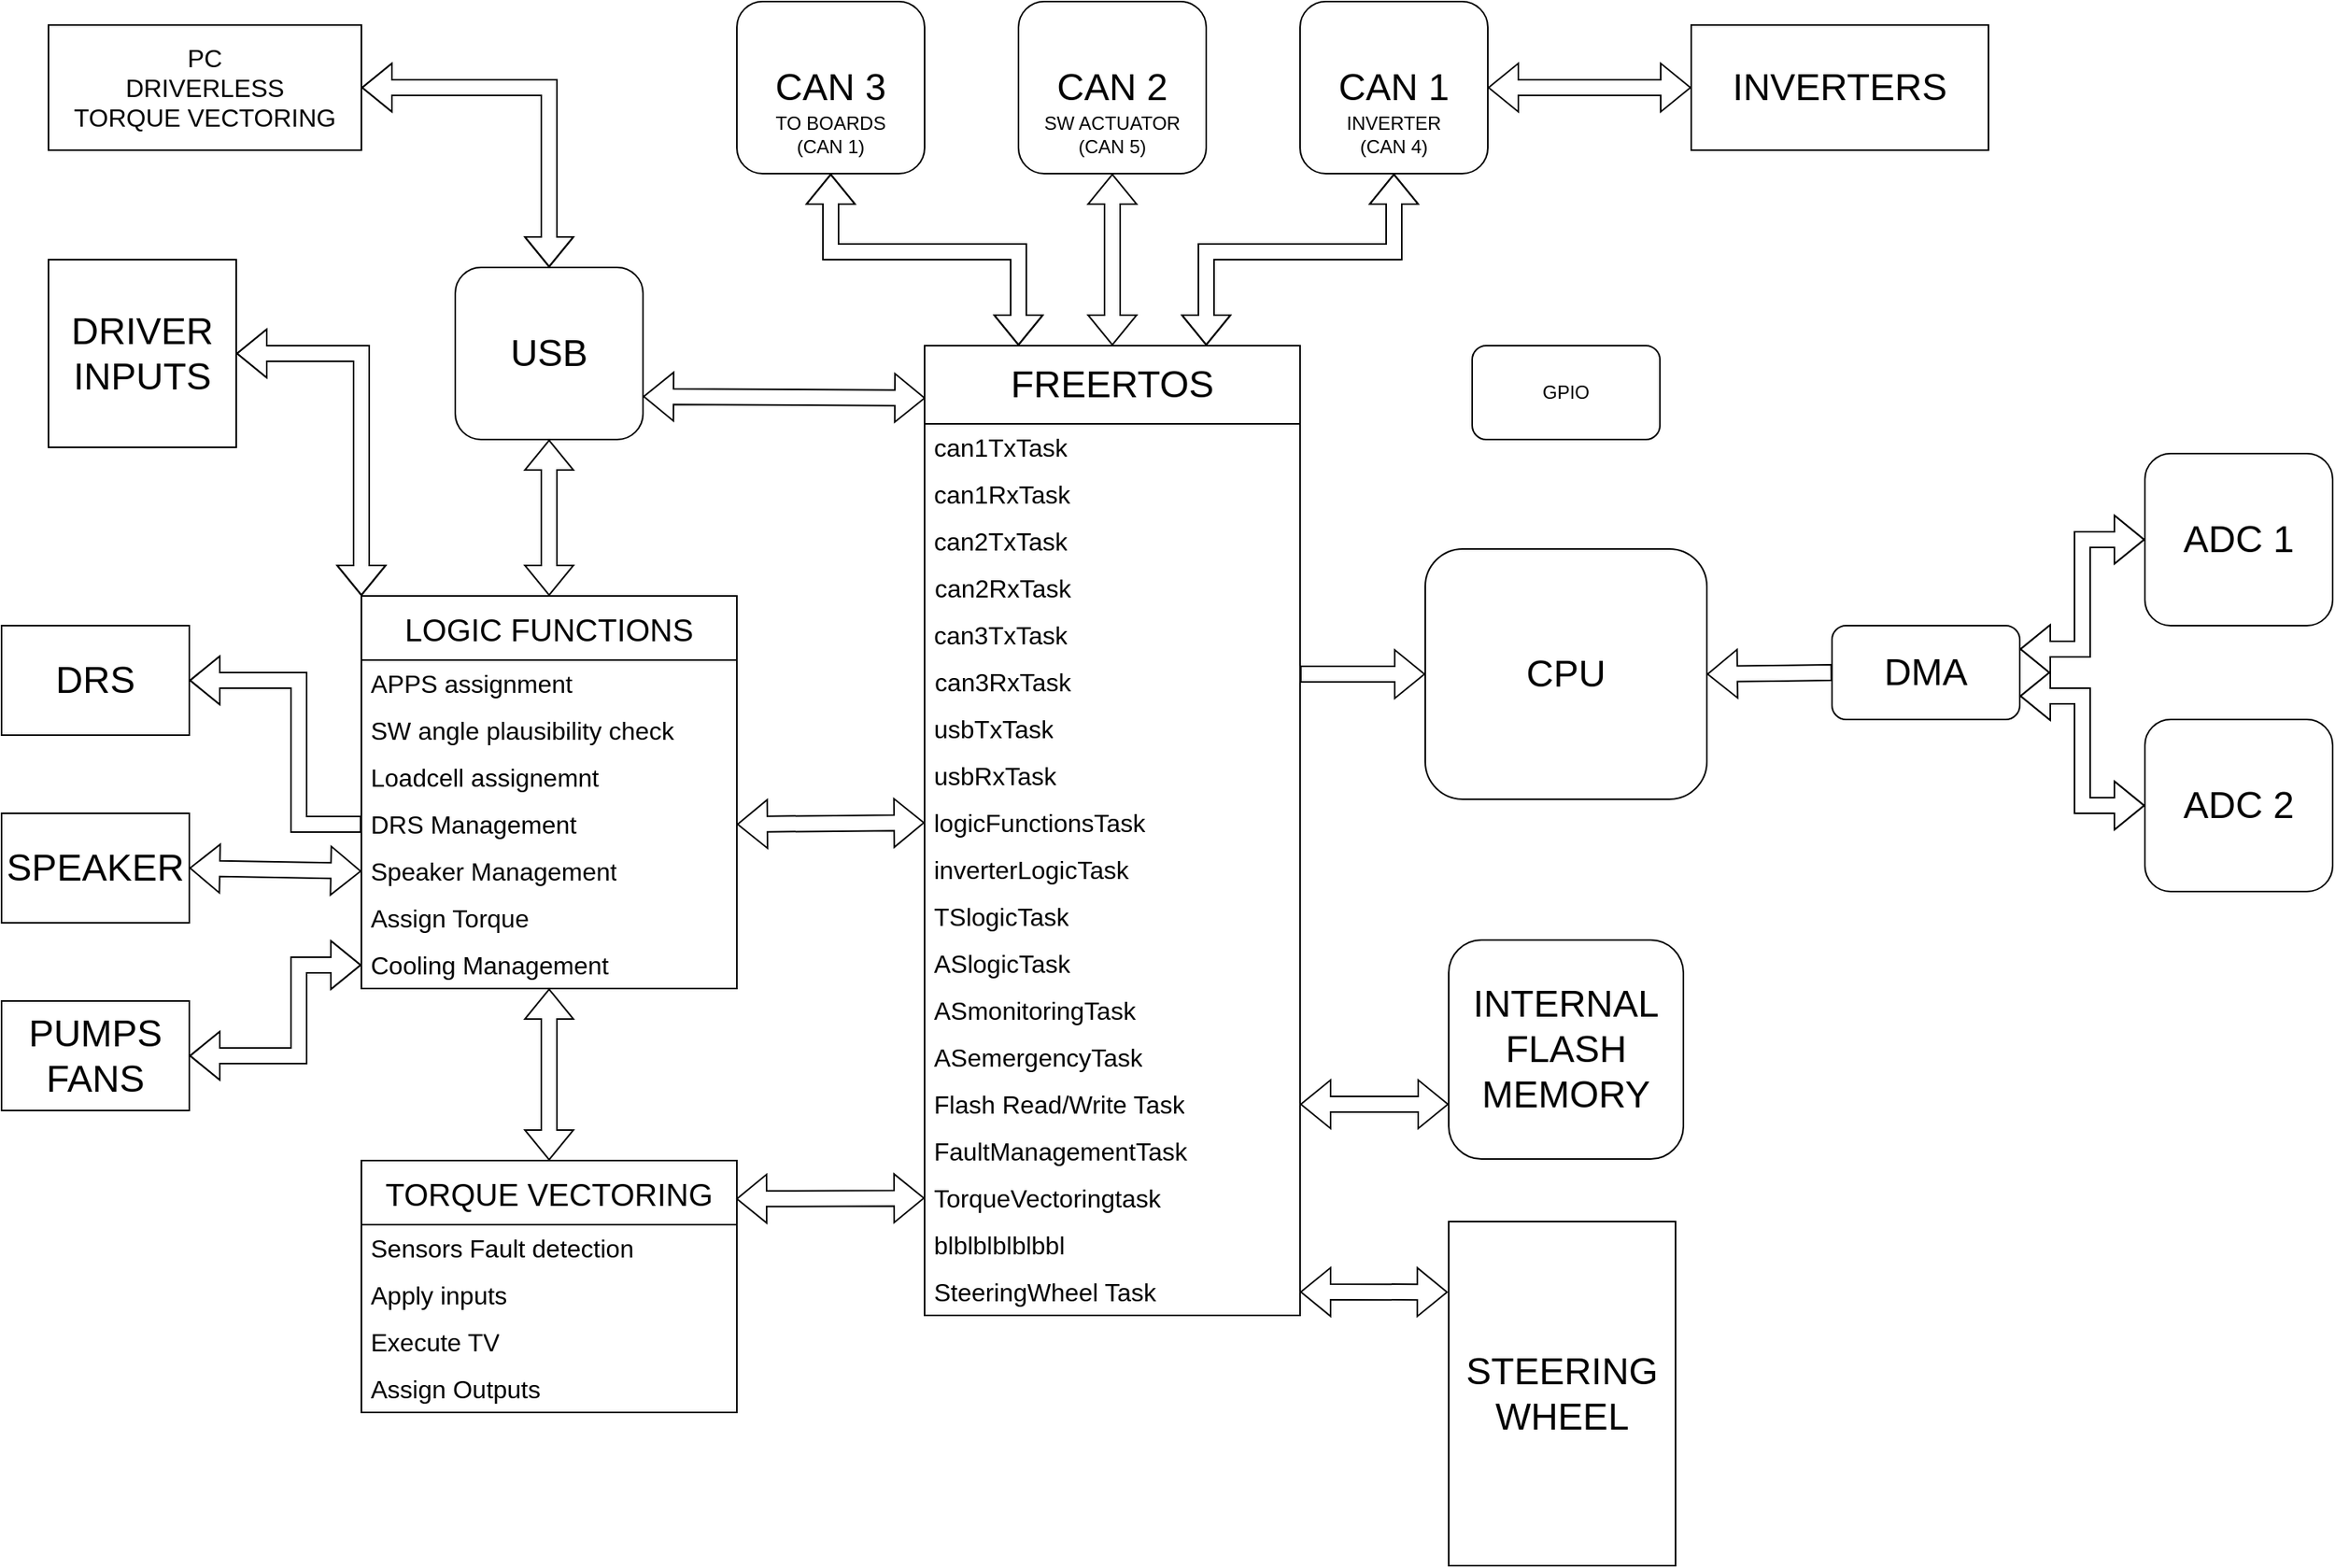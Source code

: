 <mxfile version="21.5.2" type="github">
  <diagram name="Pagina-1" id="WuG5oDFA0w9qseAFticR">
    <mxGraphModel dx="1521" dy="838" grid="1" gridSize="10" guides="1" tooltips="1" connect="1" arrows="1" fold="1" page="1" pageScale="1" pageWidth="827" pageHeight="1169" math="0" shadow="0">
      <root>
        <mxCell id="0" />
        <mxCell id="1" parent="0" />
        <mxCell id="_rqKJHLwqv8T1QupsVQK-1" value="&lt;font style=&quot;font-size: 24px;&quot;&gt;CPU&lt;/font&gt;" style="rounded=1;whiteSpace=wrap;html=1;" parent="1" vertex="1">
          <mxGeometry x="1000" y="450" width="180" height="160" as="geometry" />
        </mxCell>
        <mxCell id="_rqKJHLwqv8T1QupsVQK-3" value="" style="shape=flexArrow;endArrow=classic;html=1;rounded=0;entryX=0;entryY=0.5;entryDx=0;entryDy=0;exitX=1;exitY=0.333;exitDx=0;exitDy=0;exitPerimeter=0;" parent="1" target="_rqKJHLwqv8T1QupsVQK-1" edge="1" source="_rqKJHLwqv8T1QupsVQK-37">
          <mxGeometry width="50" height="50" relative="1" as="geometry">
            <mxPoint x="920" y="529.0" as="sourcePoint" />
            <mxPoint x="840" y="540" as="targetPoint" />
          </mxGeometry>
        </mxCell>
        <mxCell id="_rqKJHLwqv8T1QupsVQK-4" value="&lt;font style=&quot;font-size: 24px;&quot;&gt;DMA&lt;/font&gt;" style="rounded=1;whiteSpace=wrap;html=1;" parent="1" vertex="1">
          <mxGeometry x="1260" y="499" width="120" height="60" as="geometry" />
        </mxCell>
        <mxCell id="_rqKJHLwqv8T1QupsVQK-5" value="&lt;font style=&quot;font-size: 24px;&quot;&gt;ADC 1&lt;br&gt;&lt;/font&gt;" style="rounded=1;whiteSpace=wrap;html=1;" parent="1" vertex="1">
          <mxGeometry x="1460" y="389" width="120" height="110" as="geometry" />
        </mxCell>
        <mxCell id="_rqKJHLwqv8T1QupsVQK-6" value="&lt;font style=&quot;font-size: 24px;&quot;&gt;ADC 2&lt;br&gt;&lt;/font&gt;" style="rounded=1;whiteSpace=wrap;html=1;" parent="1" vertex="1">
          <mxGeometry x="1460" y="559" width="120" height="110" as="geometry" />
        </mxCell>
        <mxCell id="_rqKJHLwqv8T1QupsVQK-7" value="" style="shape=flexArrow;endArrow=classic;startArrow=classic;html=1;rounded=0;entryX=0;entryY=0.5;entryDx=0;entryDy=0;exitX=1;exitY=0.25;exitDx=0;exitDy=0;" parent="1" source="_rqKJHLwqv8T1QupsVQK-4" target="_rqKJHLwqv8T1QupsVQK-5" edge="1">
          <mxGeometry width="100" height="100" relative="1" as="geometry">
            <mxPoint x="760" y="600" as="sourcePoint" />
            <mxPoint x="860" y="500" as="targetPoint" />
            <Array as="points">
              <mxPoint x="1420" y="514" />
              <mxPoint x="1420" y="444" />
            </Array>
          </mxGeometry>
        </mxCell>
        <mxCell id="_rqKJHLwqv8T1QupsVQK-8" value="" style="shape=flexArrow;endArrow=classic;startArrow=classic;html=1;rounded=0;entryX=0;entryY=0.5;entryDx=0;entryDy=0;exitX=1;exitY=0.75;exitDx=0;exitDy=0;" parent="1" source="_rqKJHLwqv8T1QupsVQK-4" target="_rqKJHLwqv8T1QupsVQK-6" edge="1">
          <mxGeometry width="100" height="100" relative="1" as="geometry">
            <mxPoint x="940" y="610" as="sourcePoint" />
            <mxPoint x="1040" y="510" as="targetPoint" />
            <Array as="points">
              <mxPoint x="1420" y="544" />
              <mxPoint x="1420" y="614" />
            </Array>
          </mxGeometry>
        </mxCell>
        <mxCell id="_rqKJHLwqv8T1QupsVQK-9" value="" style="shape=flexArrow;endArrow=classic;html=1;rounded=0;exitX=0;exitY=0.5;exitDx=0;exitDy=0;entryX=1;entryY=0.5;entryDx=0;entryDy=0;" parent="1" source="_rqKJHLwqv8T1QupsVQK-4" target="_rqKJHLwqv8T1QupsVQK-1" edge="1">
          <mxGeometry width="50" height="50" relative="1" as="geometry">
            <mxPoint x="960" y="580" as="sourcePoint" />
            <mxPoint x="1010" y="530" as="targetPoint" />
          </mxGeometry>
        </mxCell>
        <mxCell id="_rqKJHLwqv8T1QupsVQK-16" value="&lt;font style=&quot;font-size: 24px;&quot;&gt;FREERTOS&lt;/font&gt;" style="swimlane;fontStyle=0;childLayout=stackLayout;horizontal=1;startSize=50;horizontalStack=0;resizeParent=1;resizeParentMax=0;resizeLast=0;collapsible=1;marginBottom=0;whiteSpace=wrap;html=1;" parent="1" vertex="1">
          <mxGeometry x="680" y="320" width="240" height="620" as="geometry" />
        </mxCell>
        <mxCell id="_rqKJHLwqv8T1QupsVQK-17" value="&lt;font style=&quot;font-size: 16px;&quot;&gt;can1TxTask&lt;/font&gt;" style="text;strokeColor=none;fillColor=none;align=left;verticalAlign=middle;spacingLeft=4;spacingRight=4;overflow=hidden;points=[[0,0.5],[1,0.5]];portConstraint=eastwest;rotatable=0;whiteSpace=wrap;html=1;" parent="_rqKJHLwqv8T1QupsVQK-16" vertex="1">
          <mxGeometry y="50" width="240" height="30" as="geometry" />
        </mxCell>
        <mxCell id="_rqKJHLwqv8T1QupsVQK-18" value="can1RxTask" style="text;strokeColor=none;fillColor=none;align=left;verticalAlign=middle;spacingLeft=4;spacingRight=4;overflow=hidden;points=[[0,0.5],[1,0.5]];portConstraint=eastwest;rotatable=0;whiteSpace=wrap;html=1;fontSize=16;" parent="_rqKJHLwqv8T1QupsVQK-16" vertex="1">
          <mxGeometry y="80" width="240" height="30" as="geometry" />
        </mxCell>
        <mxCell id="_rqKJHLwqv8T1QupsVQK-19" value="can2TxTask" style="text;strokeColor=none;fillColor=none;align=left;verticalAlign=middle;spacingLeft=4;spacingRight=4;overflow=hidden;points=[[0,0.5],[1,0.5]];portConstraint=eastwest;rotatable=0;whiteSpace=wrap;html=1;fontSize=16;" parent="_rqKJHLwqv8T1QupsVQK-16" vertex="1">
          <mxGeometry y="110" width="240" height="30" as="geometry" />
        </mxCell>
        <mxCell id="_rqKJHLwqv8T1QupsVQK-33" value="&amp;nbsp;can2RxTask" style="text;html=1;strokeColor=none;fillColor=none;align=left;verticalAlign=middle;whiteSpace=wrap;rounded=0;fontSize=16;" parent="_rqKJHLwqv8T1QupsVQK-16" vertex="1">
          <mxGeometry y="140" width="240" height="30" as="geometry" />
        </mxCell>
        <mxCell id="_rqKJHLwqv8T1QupsVQK-34" value="can3TxTask" style="text;strokeColor=none;fillColor=none;align=left;verticalAlign=middle;spacingLeft=4;spacingRight=4;overflow=hidden;points=[[0,0.5],[1,0.5]];portConstraint=eastwest;rotatable=0;whiteSpace=wrap;html=1;fontSize=16;" parent="_rqKJHLwqv8T1QupsVQK-16" vertex="1">
          <mxGeometry y="170" width="240" height="30" as="geometry" />
        </mxCell>
        <mxCell id="_rqKJHLwqv8T1QupsVQK-37" value="&amp;nbsp;can3RxTask" style="text;html=1;strokeColor=none;fillColor=none;align=left;verticalAlign=middle;whiteSpace=wrap;rounded=0;fontSize=16;" parent="_rqKJHLwqv8T1QupsVQK-16" vertex="1">
          <mxGeometry y="200" width="240" height="30" as="geometry" />
        </mxCell>
        <mxCell id="_rqKJHLwqv8T1QupsVQK-36" value="usbTxTask" style="text;strokeColor=none;fillColor=none;align=left;verticalAlign=middle;spacingLeft=4;spacingRight=4;overflow=hidden;points=[[0,0.5],[1,0.5]];portConstraint=eastwest;rotatable=0;whiteSpace=wrap;html=1;fontSize=16;" parent="_rqKJHLwqv8T1QupsVQK-16" vertex="1">
          <mxGeometry y="230" width="240" height="30" as="geometry" />
        </mxCell>
        <mxCell id="_rqKJHLwqv8T1QupsVQK-35" value="usbRxTask" style="text;strokeColor=none;fillColor=none;align=left;verticalAlign=middle;spacingLeft=4;spacingRight=4;overflow=hidden;points=[[0,0.5],[1,0.5]];portConstraint=eastwest;rotatable=0;whiteSpace=wrap;html=1;fontSize=16;" parent="_rqKJHLwqv8T1QupsVQK-16" vertex="1">
          <mxGeometry y="260" width="240" height="30" as="geometry" />
        </mxCell>
        <mxCell id="oFaafeK9Fkvh5hGFZBYo-10" value="logicFunctionsTask" style="text;strokeColor=none;fillColor=none;align=left;verticalAlign=middle;spacingLeft=4;spacingRight=4;overflow=hidden;points=[[0,0.5],[1,0.5]];portConstraint=eastwest;rotatable=0;whiteSpace=wrap;html=1;fontSize=16;" parent="_rqKJHLwqv8T1QupsVQK-16" vertex="1">
          <mxGeometry y="290" width="240" height="30" as="geometry" />
        </mxCell>
        <mxCell id="oFaafeK9Fkvh5hGFZBYo-13" value="inverterLogicTask" style="text;strokeColor=none;fillColor=none;align=left;verticalAlign=middle;spacingLeft=4;spacingRight=4;overflow=hidden;points=[[0,0.5],[1,0.5]];portConstraint=eastwest;rotatable=0;whiteSpace=wrap;html=1;fontSize=16;" parent="_rqKJHLwqv8T1QupsVQK-16" vertex="1">
          <mxGeometry y="320" width="240" height="30" as="geometry" />
        </mxCell>
        <mxCell id="oFaafeK9Fkvh5hGFZBYo-14" value="TSlogicTask" style="text;strokeColor=none;fillColor=none;align=left;verticalAlign=middle;spacingLeft=4;spacingRight=4;overflow=hidden;points=[[0,0.5],[1,0.5]];portConstraint=eastwest;rotatable=0;whiteSpace=wrap;html=1;fontSize=16;" parent="_rqKJHLwqv8T1QupsVQK-16" vertex="1">
          <mxGeometry y="350" width="240" height="30" as="geometry" />
        </mxCell>
        <mxCell id="oFaafeK9Fkvh5hGFZBYo-15" value="ASlogicTask" style="text;strokeColor=none;fillColor=none;align=left;verticalAlign=middle;spacingLeft=4;spacingRight=4;overflow=hidden;points=[[0,0.5],[1,0.5]];portConstraint=eastwest;rotatable=0;whiteSpace=wrap;html=1;fontSize=16;" parent="_rqKJHLwqv8T1QupsVQK-16" vertex="1">
          <mxGeometry y="380" width="240" height="30" as="geometry" />
        </mxCell>
        <mxCell id="oFaafeK9Fkvh5hGFZBYo-12" value="ASmonitoringTask" style="text;strokeColor=none;fillColor=none;align=left;verticalAlign=middle;spacingLeft=4;spacingRight=4;overflow=hidden;points=[[0,0.5],[1,0.5]];portConstraint=eastwest;rotatable=0;whiteSpace=wrap;html=1;fontSize=16;" parent="_rqKJHLwqv8T1QupsVQK-16" vertex="1">
          <mxGeometry y="410" width="240" height="30" as="geometry" />
        </mxCell>
        <mxCell id="oFaafeK9Fkvh5hGFZBYo-11" value="ASemergencyTask" style="text;strokeColor=none;fillColor=none;align=left;verticalAlign=middle;spacingLeft=4;spacingRight=4;overflow=hidden;points=[[0,0.5],[1,0.5]];portConstraint=eastwest;rotatable=0;whiteSpace=wrap;html=1;fontSize=16;" parent="_rqKJHLwqv8T1QupsVQK-16" vertex="1">
          <mxGeometry y="440" width="240" height="30" as="geometry" />
        </mxCell>
        <mxCell id="EoEqWRgF7IAnjMuIgXeO-9" value="Flash Read/Write Task" style="text;strokeColor=none;fillColor=none;align=left;verticalAlign=middle;spacingLeft=4;spacingRight=4;overflow=hidden;points=[[0,0.5],[1,0.5]];portConstraint=eastwest;rotatable=0;whiteSpace=wrap;html=1;fontSize=16;" vertex="1" parent="_rqKJHLwqv8T1QupsVQK-16">
          <mxGeometry y="470" width="240" height="30" as="geometry" />
        </mxCell>
        <mxCell id="oFaafeK9Fkvh5hGFZBYo-16" value="FaultManagementTask" style="text;strokeColor=none;fillColor=none;align=left;verticalAlign=middle;spacingLeft=4;spacingRight=4;overflow=hidden;points=[[0,0.5],[1,0.5]];portConstraint=eastwest;rotatable=0;whiteSpace=wrap;html=1;fontSize=16;" parent="_rqKJHLwqv8T1QupsVQK-16" vertex="1">
          <mxGeometry y="500" width="240" height="30" as="geometry" />
        </mxCell>
        <mxCell id="oFaafeK9Fkvh5hGFZBYo-17" value="TorqueVectoringtask" style="text;strokeColor=none;fillColor=none;align=left;verticalAlign=middle;spacingLeft=4;spacingRight=4;overflow=hidden;points=[[0,0.5],[1,0.5]];portConstraint=eastwest;rotatable=0;whiteSpace=wrap;html=1;fontSize=16;" parent="_rqKJHLwqv8T1QupsVQK-16" vertex="1">
          <mxGeometry y="530" width="240" height="30" as="geometry" />
        </mxCell>
        <mxCell id="EoEqWRgF7IAnjMuIgXeO-10" value="blblblblblbbl" style="text;strokeColor=none;fillColor=none;align=left;verticalAlign=middle;spacingLeft=4;spacingRight=4;overflow=hidden;points=[[0,0.5],[1,0.5]];portConstraint=eastwest;rotatable=0;whiteSpace=wrap;html=1;fontSize=16;" vertex="1" parent="_rqKJHLwqv8T1QupsVQK-16">
          <mxGeometry y="560" width="240" height="30" as="geometry" />
        </mxCell>
        <mxCell id="EoEqWRgF7IAnjMuIgXeO-8" value="SteeringWheel Task" style="text;strokeColor=none;fillColor=none;align=left;verticalAlign=middle;spacingLeft=4;spacingRight=4;overflow=hidden;points=[[0,0.5],[1,0.5]];portConstraint=eastwest;rotatable=0;whiteSpace=wrap;html=1;fontSize=16;" vertex="1" parent="_rqKJHLwqv8T1QupsVQK-16">
          <mxGeometry y="590" width="240" height="30" as="geometry" />
        </mxCell>
        <mxCell id="_rqKJHLwqv8T1QupsVQK-21" value="&lt;font style=&quot;font-size: 24px;&quot;&gt;CAN 1&lt;br&gt;&lt;/font&gt;" style="rounded=1;whiteSpace=wrap;html=1;" parent="1" vertex="1">
          <mxGeometry x="920" y="100" width="120" height="110" as="geometry" />
        </mxCell>
        <mxCell id="_rqKJHLwqv8T1QupsVQK-23" value="INVERTER (CAN 4)" style="text;html=1;strokeColor=none;fillColor=none;align=center;verticalAlign=middle;whiteSpace=wrap;rounded=0;" parent="1" vertex="1">
          <mxGeometry x="950" y="170" width="60" height="30" as="geometry" />
        </mxCell>
        <mxCell id="_rqKJHLwqv8T1QupsVQK-24" value="&lt;font style=&quot;font-size: 24px;&quot;&gt;CAN 2&lt;br&gt;&lt;/font&gt;" style="rounded=1;whiteSpace=wrap;html=1;" parent="1" vertex="1">
          <mxGeometry x="740" y="100" width="120" height="110" as="geometry" />
        </mxCell>
        <mxCell id="_rqKJHLwqv8T1QupsVQK-25" value="SW ACTUATOR&lt;br&gt;(CAN 5)" style="text;html=1;strokeColor=none;fillColor=none;align=center;verticalAlign=middle;whiteSpace=wrap;rounded=0;" parent="1" vertex="1">
          <mxGeometry x="750" y="170" width="100" height="30" as="geometry" />
        </mxCell>
        <mxCell id="_rqKJHLwqv8T1QupsVQK-26" value="&lt;font style=&quot;font-size: 24px;&quot;&gt;CAN 3&lt;br&gt;&lt;/font&gt;" style="rounded=1;whiteSpace=wrap;html=1;" parent="1" vertex="1">
          <mxGeometry x="560" y="100" width="120" height="110" as="geometry" />
        </mxCell>
        <mxCell id="_rqKJHLwqv8T1QupsVQK-27" value="TO BOARDS&lt;br&gt;(CAN 1)" style="text;html=1;strokeColor=none;fillColor=none;align=center;verticalAlign=middle;whiteSpace=wrap;rounded=0;" parent="1" vertex="1">
          <mxGeometry x="570" y="170" width="100" height="30" as="geometry" />
        </mxCell>
        <mxCell id="_rqKJHLwqv8T1QupsVQK-41" value="&lt;font style=&quot;font-size: 24px;&quot;&gt;USB&lt;br&gt;&lt;/font&gt;" style="rounded=1;whiteSpace=wrap;html=1;" parent="1" vertex="1">
          <mxGeometry x="380" y="270" width="120" height="110" as="geometry" />
        </mxCell>
        <mxCell id="_rqKJHLwqv8T1QupsVQK-42" value="&lt;font style=&quot;font-size: 16px;&quot;&gt;PC&lt;br&gt;DRIVERLESS&lt;br&gt;TORQUE VECTORING&lt;/font&gt;" style="rounded=0;whiteSpace=wrap;html=1;" parent="1" vertex="1">
          <mxGeometry x="120" y="115" width="200" height="80" as="geometry" />
        </mxCell>
        <mxCell id="_rqKJHLwqv8T1QupsVQK-44" value="" style="shape=flexArrow;endArrow=classic;startArrow=classic;html=1;rounded=0;exitX=1;exitY=0.5;exitDx=0;exitDy=0;entryX=0.5;entryY=0;entryDx=0;entryDy=0;" parent="1" source="_rqKJHLwqv8T1QupsVQK-42" target="_rqKJHLwqv8T1QupsVQK-41" edge="1">
          <mxGeometry width="100" height="100" relative="1" as="geometry">
            <mxPoint x="820" y="590" as="sourcePoint" />
            <mxPoint x="920" y="490" as="targetPoint" />
            <Array as="points">
              <mxPoint x="440" y="155" />
            </Array>
          </mxGeometry>
        </mxCell>
        <mxCell id="lURQ7ie3SxQpXQGSwZe6-1" value="&lt;font style=&quot;font-size: 20px;&quot;&gt;LOGIC FUNCTIONS&lt;/font&gt;" style="swimlane;fontStyle=0;childLayout=stackLayout;horizontal=1;startSize=41;horizontalStack=0;resizeParent=1;resizeParentMax=0;resizeLast=0;collapsible=1;marginBottom=0;whiteSpace=wrap;html=1;" parent="1" vertex="1">
          <mxGeometry x="320" y="480" width="240" height="251" as="geometry" />
        </mxCell>
        <mxCell id="lURQ7ie3SxQpXQGSwZe6-2" value="APPS assignment" style="text;strokeColor=none;fillColor=none;align=left;verticalAlign=middle;spacingLeft=4;spacingRight=4;overflow=hidden;points=[[0,0.5],[1,0.5]];portConstraint=eastwest;rotatable=0;whiteSpace=wrap;html=1;fontSize=16;" parent="lURQ7ie3SxQpXQGSwZe6-1" vertex="1">
          <mxGeometry y="41" width="240" height="30" as="geometry" />
        </mxCell>
        <mxCell id="lURQ7ie3SxQpXQGSwZe6-3" value="SW angle plausibility check" style="text;strokeColor=none;fillColor=none;align=left;verticalAlign=middle;spacingLeft=4;spacingRight=4;overflow=hidden;points=[[0,0.5],[1,0.5]];portConstraint=eastwest;rotatable=0;whiteSpace=wrap;html=1;fontSize=16;" parent="lURQ7ie3SxQpXQGSwZe6-1" vertex="1">
          <mxGeometry y="71" width="240" height="30" as="geometry" />
        </mxCell>
        <mxCell id="lURQ7ie3SxQpXQGSwZe6-4" value="Loadcell assignemnt" style="text;strokeColor=none;fillColor=none;align=left;verticalAlign=middle;spacingLeft=4;spacingRight=4;overflow=hidden;points=[[0,0.5],[1,0.5]];portConstraint=eastwest;rotatable=0;whiteSpace=wrap;html=1;fontSize=16;" parent="lURQ7ie3SxQpXQGSwZe6-1" vertex="1">
          <mxGeometry y="101" width="240" height="30" as="geometry" />
        </mxCell>
        <mxCell id="oFaafeK9Fkvh5hGFZBYo-4" value="DRS Management" style="text;strokeColor=none;fillColor=none;align=left;verticalAlign=middle;spacingLeft=4;spacingRight=4;overflow=hidden;points=[[0,0.5],[1,0.5]];portConstraint=eastwest;rotatable=0;whiteSpace=wrap;html=1;fontSize=16;" parent="lURQ7ie3SxQpXQGSwZe6-1" vertex="1">
          <mxGeometry y="131" width="240" height="30" as="geometry" />
        </mxCell>
        <mxCell id="oFaafeK9Fkvh5hGFZBYo-6" value="Speaker Management" style="text;strokeColor=none;fillColor=none;align=left;verticalAlign=middle;spacingLeft=4;spacingRight=4;overflow=hidden;points=[[0,0.5],[1,0.5]];portConstraint=eastwest;rotatable=0;whiteSpace=wrap;html=1;fontSize=16;" parent="lURQ7ie3SxQpXQGSwZe6-1" vertex="1">
          <mxGeometry y="161" width="240" height="30" as="geometry" />
        </mxCell>
        <mxCell id="oFaafeK9Fkvh5hGFZBYo-5" value="Assign Torque" style="text;strokeColor=none;fillColor=none;align=left;verticalAlign=middle;spacingLeft=4;spacingRight=4;overflow=hidden;points=[[0,0.5],[1,0.5]];portConstraint=eastwest;rotatable=0;whiteSpace=wrap;html=1;fontSize=16;" parent="lURQ7ie3SxQpXQGSwZe6-1" vertex="1">
          <mxGeometry y="191" width="240" height="30" as="geometry" />
        </mxCell>
        <mxCell id="EoEqWRgF7IAnjMuIgXeO-2" value="Cooling Management" style="text;strokeColor=none;fillColor=none;align=left;verticalAlign=middle;spacingLeft=4;spacingRight=4;overflow=hidden;points=[[0,0.5],[1,0.5]];portConstraint=eastwest;rotatable=0;whiteSpace=wrap;html=1;fontSize=16;" vertex="1" parent="lURQ7ie3SxQpXQGSwZe6-1">
          <mxGeometry y="221" width="240" height="30" as="geometry" />
        </mxCell>
        <mxCell id="lURQ7ie3SxQpXQGSwZe6-7" value="&lt;font style=&quot;font-size: 20px;&quot;&gt;TORQUE VECTORING&lt;/font&gt;" style="swimlane;fontStyle=0;childLayout=stackLayout;horizontal=1;startSize=41;horizontalStack=0;resizeParent=1;resizeParentMax=0;resizeLast=0;collapsible=1;marginBottom=0;whiteSpace=wrap;html=1;" parent="1" vertex="1">
          <mxGeometry x="320" y="841" width="240" height="161" as="geometry" />
        </mxCell>
        <mxCell id="lURQ7ie3SxQpXQGSwZe6-8" value="Sensors Fault detection" style="text;strokeColor=none;fillColor=none;align=left;verticalAlign=middle;spacingLeft=4;spacingRight=4;overflow=hidden;points=[[0,0.5],[1,0.5]];portConstraint=eastwest;rotatable=0;whiteSpace=wrap;html=1;fontSize=16;" parent="lURQ7ie3SxQpXQGSwZe6-7" vertex="1">
          <mxGeometry y="41" width="240" height="30" as="geometry" />
        </mxCell>
        <mxCell id="lURQ7ie3SxQpXQGSwZe6-9" value="Apply inputs" style="text;strokeColor=none;fillColor=none;align=left;verticalAlign=middle;spacingLeft=4;spacingRight=4;overflow=hidden;points=[[0,0.5],[1,0.5]];portConstraint=eastwest;rotatable=0;whiteSpace=wrap;html=1;fontSize=16;" parent="lURQ7ie3SxQpXQGSwZe6-7" vertex="1">
          <mxGeometry y="71" width="240" height="30" as="geometry" />
        </mxCell>
        <mxCell id="lURQ7ie3SxQpXQGSwZe6-10" value="Execute TV" style="text;strokeColor=none;fillColor=none;align=left;verticalAlign=middle;spacingLeft=4;spacingRight=4;overflow=hidden;points=[[0,0.5],[1,0.5]];portConstraint=eastwest;rotatable=0;whiteSpace=wrap;html=1;fontSize=16;" parent="lURQ7ie3SxQpXQGSwZe6-7" vertex="1">
          <mxGeometry y="101" width="240" height="30" as="geometry" />
        </mxCell>
        <mxCell id="oFaafeK9Fkvh5hGFZBYo-18" value="Assign Outputs" style="text;strokeColor=none;fillColor=none;align=left;verticalAlign=middle;spacingLeft=4;spacingRight=4;overflow=hidden;points=[[0,0.5],[1,0.5]];portConstraint=eastwest;rotatable=0;whiteSpace=wrap;html=1;fontSize=16;" parent="lURQ7ie3SxQpXQGSwZe6-7" vertex="1">
          <mxGeometry y="131" width="240" height="30" as="geometry" />
        </mxCell>
        <mxCell id="lURQ7ie3SxQpXQGSwZe6-11" value="" style="shape=flexArrow;endArrow=classic;startArrow=classic;html=1;rounded=0;exitX=1;exitY=0.75;exitDx=0;exitDy=0;entryX=0.002;entryY=0.054;entryDx=0;entryDy=0;entryPerimeter=0;" parent="1" source="_rqKJHLwqv8T1QupsVQK-41" target="_rqKJHLwqv8T1QupsVQK-16" edge="1">
          <mxGeometry width="100" height="100" relative="1" as="geometry">
            <mxPoint x="750" y="560" as="sourcePoint" />
            <mxPoint x="640" y="353" as="targetPoint" />
          </mxGeometry>
        </mxCell>
        <mxCell id="lURQ7ie3SxQpXQGSwZe6-12" value="" style="shape=flexArrow;endArrow=classic;startArrow=classic;html=1;rounded=0;exitX=1;exitY=0.5;exitDx=0;exitDy=0;entryX=0;entryY=0.5;entryDx=0;entryDy=0;" parent="1" source="oFaafeK9Fkvh5hGFZBYo-4" target="oFaafeK9Fkvh5hGFZBYo-10" edge="1">
          <mxGeometry width="100" height="100" relative="1" as="geometry">
            <mxPoint x="590" y="586" as="sourcePoint" />
            <mxPoint x="880" y="460" as="targetPoint" />
          </mxGeometry>
        </mxCell>
        <mxCell id="lURQ7ie3SxQpXQGSwZe6-15" value="" style="shape=flexArrow;endArrow=classic;startArrow=classic;html=1;rounded=0;entryX=0.5;entryY=1;entryDx=0;entryDy=0;exitX=0.25;exitY=0;exitDx=0;exitDy=0;" parent="1" source="_rqKJHLwqv8T1QupsVQK-16" target="_rqKJHLwqv8T1QupsVQK-26" edge="1">
          <mxGeometry width="100" height="100" relative="1" as="geometry">
            <mxPoint x="780" y="510" as="sourcePoint" />
            <mxPoint x="880" y="410" as="targetPoint" />
            <Array as="points">
              <mxPoint x="740" y="260" />
              <mxPoint x="620" y="260" />
            </Array>
          </mxGeometry>
        </mxCell>
        <mxCell id="lURQ7ie3SxQpXQGSwZe6-16" value="" style="shape=flexArrow;endArrow=classic;startArrow=classic;html=1;rounded=0;entryX=0.5;entryY=1;entryDx=0;entryDy=0;exitX=0.5;exitY=0;exitDx=0;exitDy=0;" parent="1" source="_rqKJHLwqv8T1QupsVQK-16" target="_rqKJHLwqv8T1QupsVQK-24" edge="1">
          <mxGeometry width="100" height="100" relative="1" as="geometry">
            <mxPoint x="780" y="510" as="sourcePoint" />
            <mxPoint x="880" y="410" as="targetPoint" />
          </mxGeometry>
        </mxCell>
        <mxCell id="lURQ7ie3SxQpXQGSwZe6-17" value="" style="shape=flexArrow;endArrow=classic;startArrow=classic;html=1;rounded=0;entryX=0.5;entryY=1;entryDx=0;entryDy=0;exitX=0.75;exitY=0;exitDx=0;exitDy=0;" parent="1" source="_rqKJHLwqv8T1QupsVQK-16" target="_rqKJHLwqv8T1QupsVQK-21" edge="1">
          <mxGeometry width="100" height="100" relative="1" as="geometry">
            <mxPoint x="780" y="510" as="sourcePoint" />
            <mxPoint x="880" y="410" as="targetPoint" />
            <Array as="points">
              <mxPoint x="860" y="260" />
              <mxPoint x="980" y="260" />
            </Array>
          </mxGeometry>
        </mxCell>
        <mxCell id="lURQ7ie3SxQpXQGSwZe6-18" value="" style="shape=flexArrow;endArrow=classic;startArrow=classic;html=1;rounded=0;entryX=0;entryY=0.5;entryDx=0;entryDy=0;exitX=1;exitY=0.5;exitDx=0;exitDy=0;" parent="1" source="_rqKJHLwqv8T1QupsVQK-21" edge="1">
          <mxGeometry width="100" height="100" relative="1" as="geometry">
            <mxPoint x="780" y="510" as="sourcePoint" />
            <mxPoint x="1170" y="155" as="targetPoint" />
          </mxGeometry>
        </mxCell>
        <mxCell id="lURQ7ie3SxQpXQGSwZe6-19" value="&lt;font style=&quot;font-size: 24px;&quot;&gt;INVERTERS&lt;/font&gt;" style="rounded=0;whiteSpace=wrap;html=1;" parent="1" vertex="1">
          <mxGeometry x="1170" y="115" width="190" height="80" as="geometry" />
        </mxCell>
        <mxCell id="oFaafeK9Fkvh5hGFZBYo-2" value="&lt;font style=&quot;font-size: 24px;&quot;&gt;DRS&lt;/font&gt;" style="rounded=0;whiteSpace=wrap;html=1;" parent="1" vertex="1">
          <mxGeometry x="90" y="499" width="120" height="70" as="geometry" />
        </mxCell>
        <mxCell id="oFaafeK9Fkvh5hGFZBYo-7" value="" style="shape=flexArrow;endArrow=classic;html=1;rounded=0;exitX=0;exitY=0.5;exitDx=0;exitDy=0;entryX=1;entryY=0.5;entryDx=0;entryDy=0;" parent="1" source="oFaafeK9Fkvh5hGFZBYo-4" target="oFaafeK9Fkvh5hGFZBYo-2" edge="1">
          <mxGeometry width="50" height="50" relative="1" as="geometry">
            <mxPoint x="740" y="550" as="sourcePoint" />
            <mxPoint x="790" y="500" as="targetPoint" />
            <Array as="points">
              <mxPoint x="280" y="626" />
              <mxPoint x="280" y="534" />
            </Array>
          </mxGeometry>
        </mxCell>
        <mxCell id="oFaafeK9Fkvh5hGFZBYo-8" value="&lt;font style=&quot;font-size: 24px;&quot;&gt;SPEAKER&lt;/font&gt;" style="rounded=0;whiteSpace=wrap;html=1;" parent="1" vertex="1">
          <mxGeometry x="90" y="619" width="120" height="70" as="geometry" />
        </mxCell>
        <mxCell id="oFaafeK9Fkvh5hGFZBYo-23" value="" style="shape=flexArrow;endArrow=classic;startArrow=classic;html=1;rounded=0;exitX=1;exitY=0.5;exitDx=0;exitDy=0;entryX=0;entryY=0;entryDx=0;entryDy=0;" parent="1" source="EoEqWRgF7IAnjMuIgXeO-15" edge="1" target="lURQ7ie3SxQpXQGSwZe6-1">
          <mxGeometry width="100" height="100" relative="1" as="geometry">
            <mxPoint x="238.56" y="337.87" as="sourcePoint" />
            <mxPoint x="320" y="460" as="targetPoint" />
            <Array as="points">
              <mxPoint x="320" y="325" />
            </Array>
          </mxGeometry>
        </mxCell>
        <mxCell id="oFaafeK9Fkvh5hGFZBYo-24" value="" style="shape=flexArrow;endArrow=classic;startArrow=classic;html=1;rounded=0;exitX=1;exitY=0.5;exitDx=0;exitDy=0;entryX=0;entryY=0.5;entryDx=0;entryDy=0;" parent="1" source="oFaafeK9Fkvh5hGFZBYo-8" target="oFaafeK9Fkvh5hGFZBYo-6" edge="1">
          <mxGeometry width="100" height="100" relative="1" as="geometry">
            <mxPoint x="720" y="790" as="sourcePoint" />
            <mxPoint x="820" y="690" as="targetPoint" />
          </mxGeometry>
        </mxCell>
        <mxCell id="EoEqWRgF7IAnjMuIgXeO-5" value="" style="shape=flexArrow;endArrow=classic;startArrow=classic;html=1;rounded=0;entryX=0;entryY=0.5;entryDx=0;entryDy=0;exitX=1;exitY=0.5;exitDx=0;exitDy=0;" edge="1" parent="1" source="EoEqWRgF7IAnjMuIgXeO-6" target="EoEqWRgF7IAnjMuIgXeO-2">
          <mxGeometry width="100" height="100" relative="1" as="geometry">
            <mxPoint x="210" y="735" as="sourcePoint" />
            <mxPoint x="690" y="590" as="targetPoint" />
            <Array as="points">
              <mxPoint x="280" y="774" />
              <mxPoint x="280" y="716" />
            </Array>
          </mxGeometry>
        </mxCell>
        <mxCell id="EoEqWRgF7IAnjMuIgXeO-6" value="&lt;font style=&quot;font-size: 24px;&quot;&gt;PUMPS&lt;br&gt;FANS&lt;br&gt;&lt;/font&gt;" style="rounded=0;whiteSpace=wrap;html=1;" vertex="1" parent="1">
          <mxGeometry x="90" y="739" width="120" height="70" as="geometry" />
        </mxCell>
        <mxCell id="EoEqWRgF7IAnjMuIgXeO-7" value="" style="shape=flexArrow;endArrow=classic;startArrow=classic;html=1;rounded=0;entryX=0;entryY=0.5;entryDx=0;entryDy=0;exitX=0.998;exitY=0.152;exitDx=0;exitDy=0;exitPerimeter=0;" edge="1" parent="1" source="lURQ7ie3SxQpXQGSwZe6-7" target="oFaafeK9Fkvh5hGFZBYo-17">
          <mxGeometry width="100" height="100" relative="1" as="geometry">
            <mxPoint x="589.52" y="834.937" as="sourcePoint" />
            <mxPoint x="720" y="590" as="targetPoint" />
          </mxGeometry>
        </mxCell>
        <mxCell id="EoEqWRgF7IAnjMuIgXeO-11" value="&lt;font style=&quot;font-size: 24px;&quot;&gt;INTERNAL&lt;br&gt;FLASH&lt;br&gt;MEMORY&lt;br&gt;&lt;/font&gt;" style="rounded=1;whiteSpace=wrap;html=1;" vertex="1" parent="1">
          <mxGeometry x="1015" y="700" width="150" height="140" as="geometry" />
        </mxCell>
        <mxCell id="EoEqWRgF7IAnjMuIgXeO-12" value="" style="shape=flexArrow;endArrow=classic;startArrow=classic;html=1;rounded=0;exitX=0.5;exitY=0;exitDx=0;exitDy=0;" edge="1" parent="1" source="lURQ7ie3SxQpXQGSwZe6-7">
          <mxGeometry width="100" height="100" relative="1" as="geometry">
            <mxPoint x="720" y="711" as="sourcePoint" />
            <mxPoint x="440" y="731" as="targetPoint" />
          </mxGeometry>
        </mxCell>
        <mxCell id="EoEqWRgF7IAnjMuIgXeO-13" value="" style="shape=flexArrow;endArrow=classic;startArrow=classic;html=1;rounded=0;entryX=0.5;entryY=1;entryDx=0;entryDy=0;" edge="1" parent="1" source="lURQ7ie3SxQpXQGSwZe6-1" target="_rqKJHLwqv8T1QupsVQK-41">
          <mxGeometry width="100" height="100" relative="1" as="geometry">
            <mxPoint x="540" y="530" as="sourcePoint" />
            <mxPoint x="640" y="430" as="targetPoint" />
          </mxGeometry>
        </mxCell>
        <mxCell id="EoEqWRgF7IAnjMuIgXeO-14" value="" style="shape=flexArrow;endArrow=classic;startArrow=classic;html=1;rounded=0;exitX=0;exitY=0.75;exitDx=0;exitDy=0;entryX=1;entryY=0.5;entryDx=0;entryDy=0;" edge="1" parent="1" source="EoEqWRgF7IAnjMuIgXeO-11" target="EoEqWRgF7IAnjMuIgXeO-9">
          <mxGeometry width="100" height="100" relative="1" as="geometry">
            <mxPoint x="1020" y="820" as="sourcePoint" />
            <mxPoint x="1120" y="720" as="targetPoint" />
          </mxGeometry>
        </mxCell>
        <mxCell id="EoEqWRgF7IAnjMuIgXeO-15" value="&lt;font style=&quot;font-size: 24px;&quot;&gt;DRIVER INPUTS&lt;/font&gt;" style="whiteSpace=wrap;html=1;aspect=fixed;" vertex="1" parent="1">
          <mxGeometry x="120" y="265" width="120" height="120" as="geometry" />
        </mxCell>
        <mxCell id="EoEqWRgF7IAnjMuIgXeO-17" value="" style="shape=flexArrow;endArrow=classic;startArrow=classic;html=1;rounded=0;entryX=-0.004;entryY=0.205;entryDx=0;entryDy=0;exitX=1;exitY=0.5;exitDx=0;exitDy=0;entryPerimeter=0;" edge="1" parent="1" source="EoEqWRgF7IAnjMuIgXeO-8" target="EoEqWRgF7IAnjMuIgXeO-18">
          <mxGeometry width="100" height="100" relative="1" as="geometry">
            <mxPoint x="800" y="1120" as="sourcePoint" />
            <mxPoint x="1030" y="925.16" as="targetPoint" />
          </mxGeometry>
        </mxCell>
        <mxCell id="EoEqWRgF7IAnjMuIgXeO-18" value="&lt;font style=&quot;font-size: 24px;&quot;&gt;STEERING&lt;br style=&quot;border-color: var(--border-color);&quot;&gt;&lt;/font&gt;&lt;span style=&quot;font-size: 24px;&quot;&gt;WHEEL&lt;/span&gt;" style="rounded=0;whiteSpace=wrap;html=1;" vertex="1" parent="1">
          <mxGeometry x="1015" y="880" width="145" height="220" as="geometry" />
        </mxCell>
        <mxCell id="EoEqWRgF7IAnjMuIgXeO-19" value="GPIO" style="rounded=1;whiteSpace=wrap;html=1;" vertex="1" parent="1">
          <mxGeometry x="1030" y="320" width="120" height="60" as="geometry" />
        </mxCell>
      </root>
    </mxGraphModel>
  </diagram>
</mxfile>
